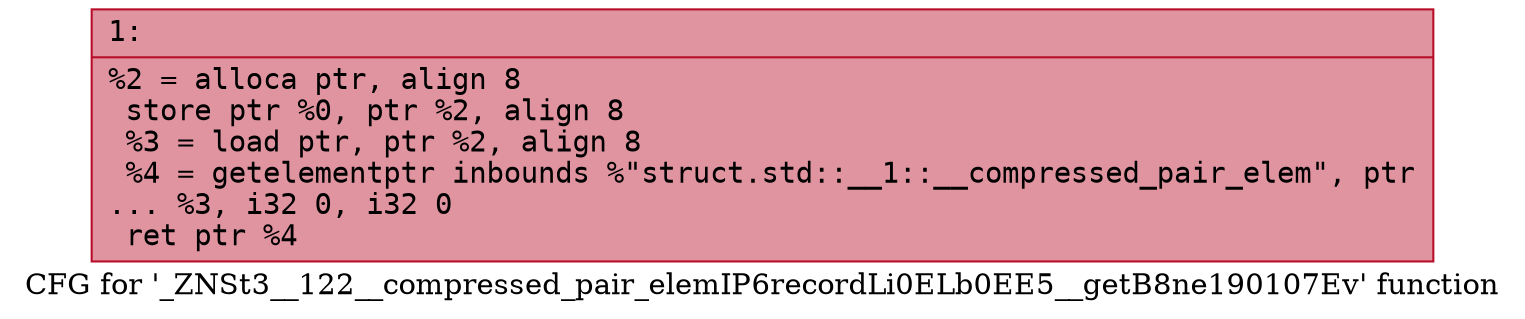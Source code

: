 digraph "CFG for '_ZNSt3__122__compressed_pair_elemIP6recordLi0ELb0EE5__getB8ne190107Ev' function" {
	label="CFG for '_ZNSt3__122__compressed_pair_elemIP6recordLi0ELb0EE5__getB8ne190107Ev' function";

	Node0x600001763070 [shape=record,color="#b70d28ff", style=filled, fillcolor="#b70d2870" fontname="Courier",label="{1:\l|  %2 = alloca ptr, align 8\l  store ptr %0, ptr %2, align 8\l  %3 = load ptr, ptr %2, align 8\l  %4 = getelementptr inbounds %\"struct.std::__1::__compressed_pair_elem\", ptr\l... %3, i32 0, i32 0\l  ret ptr %4\l}"];
}
